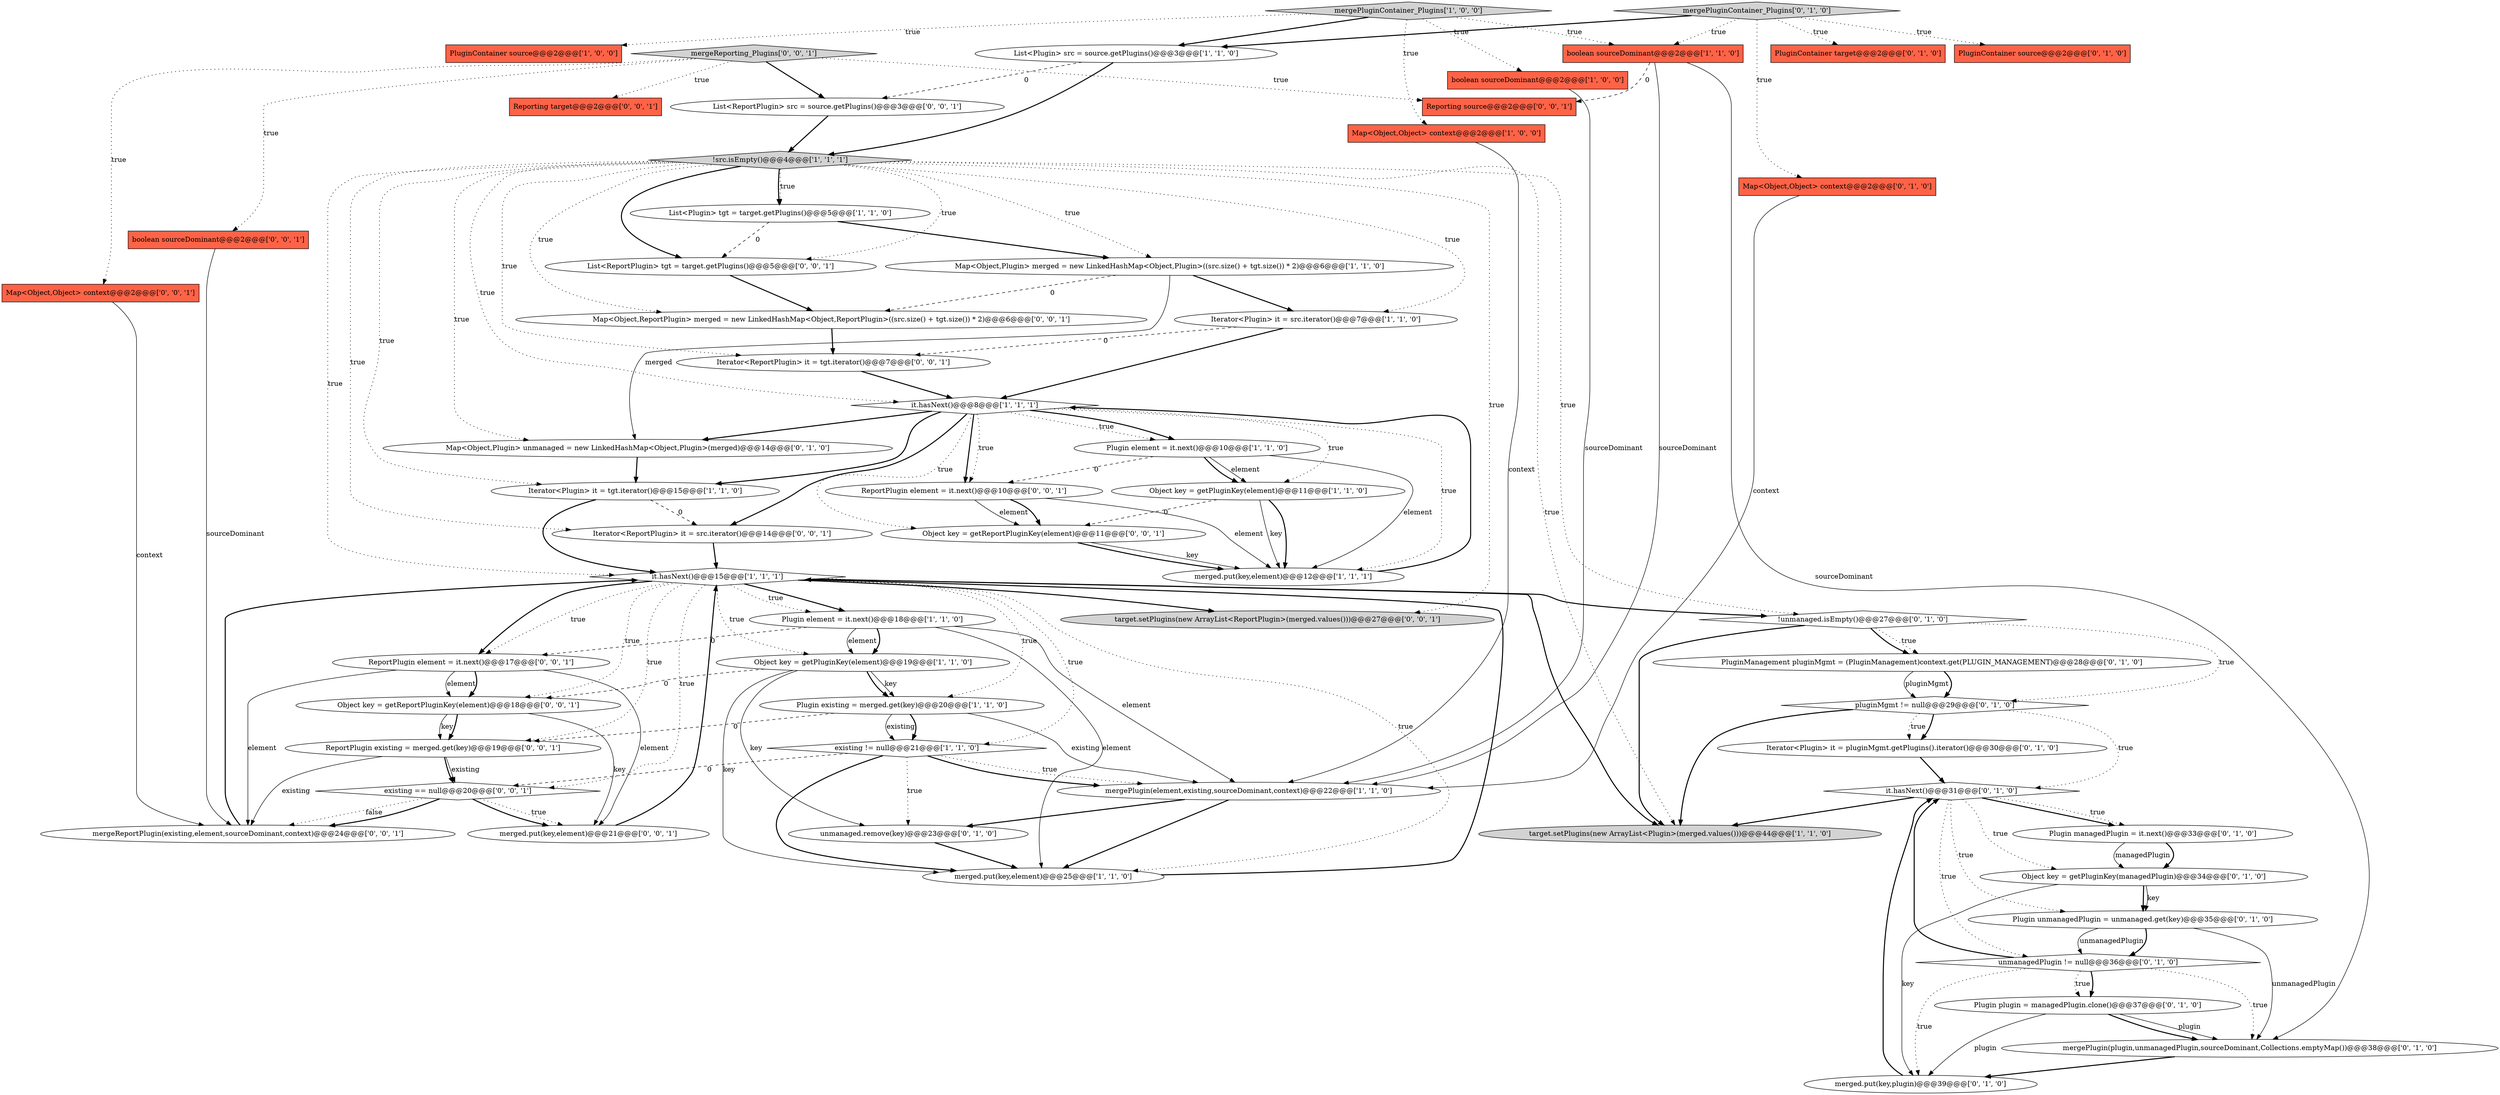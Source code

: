digraph {
38 [style = filled, label = "Map<Object,Plugin> unmanaged = new LinkedHashMap<Object,Plugin>(merged)@@@14@@@['0', '1', '0']", fillcolor = white, shape = ellipse image = "AAA1AAABBB2BBB"];
44 [style = filled, label = "mergeReporting_Plugins['0', '0', '1']", fillcolor = lightgray, shape = diamond image = "AAA0AAABBB3BBB"];
9 [style = filled, label = "List<Plugin> src = source.getPlugins()@@@3@@@['1', '1', '0']", fillcolor = white, shape = ellipse image = "AAA0AAABBB1BBB"];
19 [style = filled, label = "Object key = getPluginKey(element)@@@19@@@['1', '1', '0']", fillcolor = white, shape = ellipse image = "AAA0AAABBB1BBB"];
46 [style = filled, label = "merged.put(key,element)@@@21@@@['0', '0', '1']", fillcolor = white, shape = ellipse image = "AAA0AAABBB3BBB"];
48 [style = filled, label = "existing == null@@@20@@@['0', '0', '1']", fillcolor = white, shape = diamond image = "AAA0AAABBB3BBB"];
30 [style = filled, label = "unmanaged.remove(key)@@@23@@@['0', '1', '0']", fillcolor = white, shape = ellipse image = "AAA1AAABBB2BBB"];
22 [style = filled, label = "merged.put(key,element)@@@25@@@['1', '1', '0']", fillcolor = white, shape = ellipse image = "AAA0AAABBB1BBB"];
35 [style = filled, label = "!unmanaged.isEmpty()@@@27@@@['0', '1', '0']", fillcolor = white, shape = diamond image = "AAA1AAABBB2BBB"];
34 [style = filled, label = "it.hasNext()@@@31@@@['0', '1', '0']", fillcolor = white, shape = diamond image = "AAA1AAABBB2BBB"];
54 [style = filled, label = "ReportPlugin element = it.next()@@@17@@@['0', '0', '1']", fillcolor = white, shape = ellipse image = "AAA0AAABBB3BBB"];
14 [style = filled, label = "mergePlugin(element,existing,sourceDominant,context)@@@22@@@['1', '1', '0']", fillcolor = white, shape = ellipse image = "AAA0AAABBB1BBB"];
49 [style = filled, label = "Object key = getReportPluginKey(element)@@@11@@@['0', '0', '1']", fillcolor = white, shape = ellipse image = "AAA0AAABBB3BBB"];
58 [style = filled, label = "mergeReportPlugin(existing,element,sourceDominant,context)@@@24@@@['0', '0', '1']", fillcolor = white, shape = ellipse image = "AAA0AAABBB3BBB"];
18 [style = filled, label = "boolean sourceDominant@@@2@@@['1', '1', '0']", fillcolor = tomato, shape = box image = "AAA0AAABBB1BBB"];
4 [style = filled, label = "!src.isEmpty()@@@4@@@['1', '1', '1']", fillcolor = lightgray, shape = diamond image = "AAA0AAABBB1BBB"];
28 [style = filled, label = "Iterator<Plugin> it = pluginMgmt.getPlugins().iterator()@@@30@@@['0', '1', '0']", fillcolor = white, shape = ellipse image = "AAA1AAABBB2BBB"];
51 [style = filled, label = "Reporting target@@@2@@@['0', '0', '1']", fillcolor = tomato, shape = box image = "AAA0AAABBB3BBB"];
45 [style = filled, label = "List<ReportPlugin> src = source.getPlugins()@@@3@@@['0', '0', '1']", fillcolor = white, shape = ellipse image = "AAA0AAABBB3BBB"];
11 [style = filled, label = "Object key = getPluginKey(element)@@@11@@@['1', '1', '0']", fillcolor = white, shape = ellipse image = "AAA0AAABBB1BBB"];
41 [style = filled, label = "Iterator<ReportPlugin> it = src.iterator()@@@14@@@['0', '0', '1']", fillcolor = white, shape = ellipse image = "AAA0AAABBB3BBB"];
43 [style = filled, label = "target.setPlugins(new ArrayList<ReportPlugin>(merged.values()))@@@27@@@['0', '0', '1']", fillcolor = lightgray, shape = ellipse image = "AAA0AAABBB3BBB"];
12 [style = filled, label = "Plugin existing = merged.get(key)@@@20@@@['1', '1', '0']", fillcolor = white, shape = ellipse image = "AAA0AAABBB1BBB"];
29 [style = filled, label = "Object key = getPluginKey(managedPlugin)@@@34@@@['0', '1', '0']", fillcolor = white, shape = ellipse image = "AAA1AAABBB2BBB"];
42 [style = filled, label = "Object key = getReportPluginKey(element)@@@18@@@['0', '0', '1']", fillcolor = white, shape = ellipse image = "AAA0AAABBB3BBB"];
50 [style = filled, label = "boolean sourceDominant@@@2@@@['0', '0', '1']", fillcolor = tomato, shape = box image = "AAA0AAABBB3BBB"];
55 [style = filled, label = "Iterator<ReportPlugin> it = tgt.iterator()@@@7@@@['0', '0', '1']", fillcolor = white, shape = ellipse image = "AAA0AAABBB3BBB"];
37 [style = filled, label = "pluginMgmt != null@@@29@@@['0', '1', '0']", fillcolor = white, shape = diamond image = "AAA1AAABBB2BBB"];
33 [style = filled, label = "Plugin managedPlugin = it.next()@@@33@@@['0', '1', '0']", fillcolor = white, shape = ellipse image = "AAA1AAABBB2BBB"];
39 [style = filled, label = "mergePlugin(plugin,unmanagedPlugin,sourceDominant,Collections.emptyMap())@@@38@@@['0', '1', '0']", fillcolor = white, shape = ellipse image = "AAA1AAABBB2BBB"];
36 [style = filled, label = "Plugin unmanagedPlugin = unmanaged.get(key)@@@35@@@['0', '1', '0']", fillcolor = white, shape = ellipse image = "AAA1AAABBB2BBB"];
27 [style = filled, label = "merged.put(key,plugin)@@@39@@@['0', '1', '0']", fillcolor = white, shape = ellipse image = "AAA1AAABBB2BBB"];
59 [style = filled, label = "ReportPlugin existing = merged.get(key)@@@19@@@['0', '0', '1']", fillcolor = white, shape = ellipse image = "AAA0AAABBB3BBB"];
17 [style = filled, label = "Iterator<Plugin> it = tgt.iterator()@@@15@@@['1', '1', '0']", fillcolor = white, shape = ellipse image = "AAA0AAABBB1BBB"];
3 [style = filled, label = "List<Plugin> tgt = target.getPlugins()@@@5@@@['1', '1', '0']", fillcolor = white, shape = ellipse image = "AAA0AAABBB1BBB"];
2 [style = filled, label = "mergePluginContainer_Plugins['1', '0', '0']", fillcolor = lightgray, shape = diamond image = "AAA0AAABBB1BBB"];
52 [style = filled, label = "Map<Object,ReportPlugin> merged = new LinkedHashMap<Object,ReportPlugin>((src.size() + tgt.size()) * 2)@@@6@@@['0', '0', '1']", fillcolor = white, shape = ellipse image = "AAA0AAABBB3BBB"];
53 [style = filled, label = "ReportPlugin element = it.next()@@@10@@@['0', '0', '1']", fillcolor = white, shape = ellipse image = "AAA0AAABBB3BBB"];
13 [style = filled, label = "Plugin element = it.next()@@@18@@@['1', '1', '0']", fillcolor = white, shape = ellipse image = "AAA0AAABBB1BBB"];
10 [style = filled, label = "Plugin element = it.next()@@@10@@@['1', '1', '0']", fillcolor = white, shape = ellipse image = "AAA0AAABBB1BBB"];
32 [style = filled, label = "PluginManagement pluginMgmt = (PluginManagement)context.get(PLUGIN_MANAGEMENT)@@@28@@@['0', '1', '0']", fillcolor = white, shape = ellipse image = "AAA1AAABBB2BBB"];
26 [style = filled, label = "Map<Object,Object> context@@@2@@@['0', '1', '0']", fillcolor = tomato, shape = box image = "AAA0AAABBB2BBB"];
15 [style = filled, label = "PluginContainer source@@@2@@@['1', '0', '0']", fillcolor = tomato, shape = box image = "AAA0AAABBB1BBB"];
0 [style = filled, label = "target.setPlugins(new ArrayList<Plugin>(merged.values()))@@@44@@@['1', '1', '0']", fillcolor = lightgray, shape = ellipse image = "AAA0AAABBB1BBB"];
5 [style = filled, label = "merged.put(key,element)@@@12@@@['1', '1', '1']", fillcolor = white, shape = ellipse image = "AAA0AAABBB1BBB"];
20 [style = filled, label = "it.hasNext()@@@15@@@['1', '1', '1']", fillcolor = white, shape = diamond image = "AAA0AAABBB1BBB"];
23 [style = filled, label = "mergePluginContainer_Plugins['0', '1', '0']", fillcolor = lightgray, shape = diamond image = "AAA0AAABBB2BBB"];
47 [style = filled, label = "Map<Object,Object> context@@@2@@@['0', '0', '1']", fillcolor = tomato, shape = box image = "AAA0AAABBB3BBB"];
25 [style = filled, label = "PluginContainer target@@@2@@@['0', '1', '0']", fillcolor = tomato, shape = box image = "AAA0AAABBB2BBB"];
31 [style = filled, label = "Plugin plugin = managedPlugin.clone()@@@37@@@['0', '1', '0']", fillcolor = white, shape = ellipse image = "AAA1AAABBB2BBB"];
7 [style = filled, label = "it.hasNext()@@@8@@@['1', '1', '1']", fillcolor = white, shape = diamond image = "AAA0AAABBB1BBB"];
24 [style = filled, label = "PluginContainer source@@@2@@@['0', '1', '0']", fillcolor = tomato, shape = box image = "AAA0AAABBB2BBB"];
40 [style = filled, label = "unmanagedPlugin != null@@@36@@@['0', '1', '0']", fillcolor = white, shape = diamond image = "AAA1AAABBB2BBB"];
56 [style = filled, label = "Reporting source@@@2@@@['0', '0', '1']", fillcolor = tomato, shape = box image = "AAA0AAABBB3BBB"];
8 [style = filled, label = "Map<Object,Plugin> merged = new LinkedHashMap<Object,Plugin>((src.size() + tgt.size()) * 2)@@@6@@@['1', '1', '0']", fillcolor = white, shape = ellipse image = "AAA0AAABBB1BBB"];
57 [style = filled, label = "List<ReportPlugin> tgt = target.getPlugins()@@@5@@@['0', '0', '1']", fillcolor = white, shape = ellipse image = "AAA0AAABBB3BBB"];
1 [style = filled, label = "boolean sourceDominant@@@2@@@['1', '0', '0']", fillcolor = tomato, shape = box image = "AAA0AAABBB1BBB"];
16 [style = filled, label = "Map<Object,Object> context@@@2@@@['1', '0', '0']", fillcolor = tomato, shape = box image = "AAA0AAABBB1BBB"];
21 [style = filled, label = "existing != null@@@21@@@['1', '1', '0']", fillcolor = white, shape = diamond image = "AAA0AAABBB1BBB"];
6 [style = filled, label = "Iterator<Plugin> it = src.iterator()@@@7@@@['1', '1', '0']", fillcolor = white, shape = ellipse image = "AAA0AAABBB1BBB"];
23->9 [style = bold, label=""];
50->58 [style = solid, label="sourceDominant"];
34->29 [style = dotted, label="true"];
8->52 [style = dashed, label="0"];
11->49 [style = dashed, label="0"];
34->40 [style = dotted, label="true"];
7->53 [style = bold, label=""];
21->22 [style = bold, label=""];
20->21 [style = dotted, label="true"];
4->7 [style = dotted, label="true"];
21->48 [style = dashed, label="0"];
54->46 [style = solid, label="element"];
16->14 [style = solid, label="context"];
32->37 [style = bold, label=""];
12->14 [style = solid, label="existing"];
39->27 [style = bold, label=""];
35->32 [style = dotted, label="true"];
32->37 [style = solid, label="pluginMgmt"];
10->11 [style = bold, label=""];
4->17 [style = dotted, label="true"];
22->20 [style = bold, label=""];
4->0 [style = dotted, label="true"];
31->39 [style = solid, label="plugin"];
35->32 [style = bold, label=""];
40->27 [style = dotted, label="true"];
37->0 [style = bold, label=""];
52->55 [style = bold, label=""];
13->14 [style = solid, label="element"];
48->46 [style = dotted, label="true"];
35->0 [style = bold, label=""];
7->41 [style = bold, label=""];
10->5 [style = solid, label="element"];
4->43 [style = dotted, label="true"];
28->34 [style = bold, label=""];
3->57 [style = dashed, label="0"];
37->28 [style = bold, label=""];
38->17 [style = bold, label=""];
21->14 [style = dotted, label="true"];
27->34 [style = bold, label=""];
31->39 [style = bold, label=""];
20->0 [style = bold, label=""];
20->54 [style = bold, label=""];
10->11 [style = solid, label="element"];
4->3 [style = bold, label=""];
33->29 [style = bold, label=""];
42->59 [style = solid, label="key"];
19->12 [style = solid, label="key"];
54->58 [style = solid, label="element"];
57->52 [style = bold, label=""];
12->21 [style = solid, label="existing"];
48->58 [style = dotted, label="false"];
4->38 [style = dotted, label="true"];
20->42 [style = dotted, label="true"];
59->48 [style = solid, label="existing"];
44->56 [style = dotted, label="true"];
26->14 [style = solid, label="context"];
7->10 [style = dotted, label="true"];
59->58 [style = solid, label="existing"];
53->49 [style = solid, label="element"];
23->26 [style = dotted, label="true"];
7->53 [style = dotted, label="true"];
42->46 [style = solid, label="key"];
7->5 [style = dotted, label="true"];
4->57 [style = bold, label=""];
20->48 [style = dotted, label="true"];
9->45 [style = dashed, label="0"];
19->30 [style = solid, label="key"];
2->1 [style = dotted, label="true"];
20->54 [style = dotted, label="true"];
18->56 [style = dashed, label="0"];
20->35 [style = bold, label=""];
14->30 [style = bold, label=""];
4->57 [style = dotted, label="true"];
55->7 [style = bold, label=""];
3->8 [style = bold, label=""];
36->40 [style = solid, label="unmanagedPlugin"];
20->19 [style = dotted, label="true"];
18->39 [style = solid, label="sourceDominant"];
36->40 [style = bold, label=""];
54->42 [style = solid, label="element"];
5->7 [style = bold, label=""];
45->4 [style = bold, label=""];
4->41 [style = dotted, label="true"];
14->22 [style = bold, label=""];
46->20 [style = bold, label=""];
37->34 [style = dotted, label="true"];
6->55 [style = dashed, label="0"];
21->14 [style = bold, label=""];
35->37 [style = dotted, label="true"];
13->19 [style = bold, label=""];
9->4 [style = bold, label=""];
53->49 [style = bold, label=""];
33->29 [style = solid, label="managedPlugin"];
4->3 [style = dotted, label="true"];
4->52 [style = dotted, label="true"];
34->33 [style = bold, label=""];
8->6 [style = bold, label=""];
17->20 [style = bold, label=""];
29->36 [style = bold, label=""];
40->31 [style = bold, label=""];
48->58 [style = bold, label=""];
7->11 [style = dotted, label="true"];
2->16 [style = dotted, label="true"];
10->53 [style = dashed, label="0"];
21->30 [style = dotted, label="true"];
20->12 [style = dotted, label="true"];
2->9 [style = bold, label=""];
20->13 [style = bold, label=""];
44->50 [style = dotted, label="true"];
2->15 [style = dotted, label="true"];
31->27 [style = solid, label="plugin"];
2->18 [style = dotted, label="true"];
54->42 [style = bold, label=""];
19->22 [style = solid, label="key"];
18->14 [style = solid, label="sourceDominant"];
40->34 [style = bold, label=""];
1->14 [style = solid, label="sourceDominant"];
20->13 [style = dotted, label="true"];
7->17 [style = bold, label=""];
34->33 [style = dotted, label="true"];
29->27 [style = solid, label="key"];
20->43 [style = bold, label=""];
12->59 [style = dashed, label="0"];
7->49 [style = dotted, label="true"];
36->39 [style = solid, label="unmanagedPlugin"];
11->5 [style = bold, label=""];
34->36 [style = dotted, label="true"];
4->20 [style = dotted, label="true"];
13->54 [style = dashed, label="0"];
7->38 [style = bold, label=""];
49->5 [style = bold, label=""];
47->58 [style = solid, label="context"];
7->10 [style = bold, label=""];
40->31 [style = dotted, label="true"];
53->5 [style = solid, label="element"];
17->41 [style = dashed, label="0"];
37->28 [style = dotted, label="true"];
42->59 [style = bold, label=""];
12->21 [style = bold, label=""];
44->45 [style = bold, label=""];
30->22 [style = bold, label=""];
23->24 [style = dotted, label="true"];
20->59 [style = dotted, label="true"];
34->0 [style = bold, label=""];
59->48 [style = bold, label=""];
58->20 [style = bold, label=""];
4->8 [style = dotted, label="true"];
29->36 [style = solid, label="key"];
44->47 [style = dotted, label="true"];
13->19 [style = solid, label="element"];
4->35 [style = dotted, label="true"];
23->18 [style = dotted, label="true"];
4->55 [style = dotted, label="true"];
20->22 [style = dotted, label="true"];
23->25 [style = dotted, label="true"];
8->38 [style = solid, label="merged"];
48->46 [style = bold, label=""];
49->5 [style = solid, label="key"];
40->39 [style = dotted, label="true"];
11->5 [style = solid, label="key"];
6->7 [style = bold, label=""];
4->6 [style = dotted, label="true"];
19->12 [style = bold, label=""];
13->22 [style = solid, label="element"];
41->20 [style = bold, label=""];
44->51 [style = dotted, label="true"];
19->42 [style = dashed, label="0"];
}
